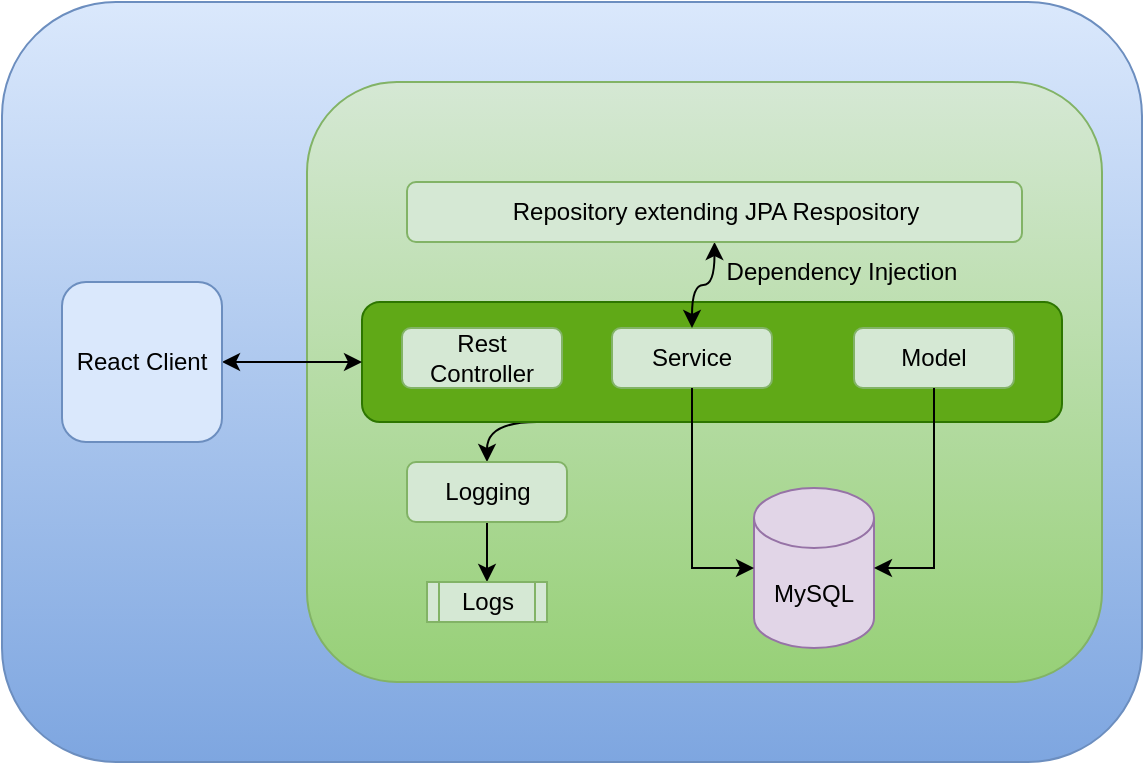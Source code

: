 <mxfile version="23.1.5" type="device">
  <diagram name="Page-1" id="iVJAWnyb312NNo4s5K0B">
    <mxGraphModel dx="780" dy="496" grid="1" gridSize="10" guides="1" tooltips="1" connect="1" arrows="1" fold="1" page="1" pageScale="1" pageWidth="850" pageHeight="1100" math="0" shadow="0">
      <root>
        <mxCell id="0" />
        <mxCell id="1" parent="0" />
        <mxCell id="swStZnMrDDaouDDrZGHB-21" value="" style="rounded=1;whiteSpace=wrap;html=1;fillColor=#dae8fc;gradientColor=#7ea6e0;strokeColor=#6c8ebf;" vertex="1" parent="1">
          <mxGeometry x="120" y="80" width="570" height="380" as="geometry" />
        </mxCell>
        <mxCell id="swStZnMrDDaouDDrZGHB-19" value="" style="rounded=1;whiteSpace=wrap;html=1;fillColor=#d5e8d4;strokeColor=#82b366;gradientColor=#97d077;" vertex="1" parent="1">
          <mxGeometry x="272.5" y="120" width="397.5" height="300" as="geometry" />
        </mxCell>
        <mxCell id="swStZnMrDDaouDDrZGHB-16" style="edgeStyle=orthogonalEdgeStyle;rounded=0;orthogonalLoop=1;jettySize=auto;html=1;entryX=0.5;entryY=0;entryDx=0;entryDy=0;exitX=0.25;exitY=1;exitDx=0;exitDy=0;curved=1;" edge="1" parent="1" source="swStZnMrDDaouDDrZGHB-13" target="swStZnMrDDaouDDrZGHB-12">
          <mxGeometry relative="1" as="geometry" />
        </mxCell>
        <mxCell id="swStZnMrDDaouDDrZGHB-13" value="" style="rounded=1;whiteSpace=wrap;html=1;fillColor=#60a917;fontColor=#ffffff;strokeColor=#2D7600;" vertex="1" parent="1">
          <mxGeometry x="300" y="230" width="350" height="60" as="geometry" />
        </mxCell>
        <mxCell id="swStZnMrDDaouDDrZGHB-20" style="edgeStyle=orthogonalEdgeStyle;rounded=0;orthogonalLoop=1;jettySize=auto;html=1;startArrow=classic;startFill=1;" edge="1" parent="1" source="swStZnMrDDaouDDrZGHB-1" target="swStZnMrDDaouDDrZGHB-13">
          <mxGeometry relative="1" as="geometry" />
        </mxCell>
        <mxCell id="swStZnMrDDaouDDrZGHB-1" value="React Client" style="rounded=1;whiteSpace=wrap;html=1;fillColor=#dae8fc;strokeColor=#6c8ebf;" vertex="1" parent="1">
          <mxGeometry x="150" y="220" width="80" height="80" as="geometry" />
        </mxCell>
        <mxCell id="swStZnMrDDaouDDrZGHB-2" value="Rest Controller" style="rounded=1;whiteSpace=wrap;html=1;fillColor=#d5e8d4;strokeColor=#82b366;" vertex="1" parent="1">
          <mxGeometry x="320" y="243" width="80" height="30" as="geometry" />
        </mxCell>
        <mxCell id="swStZnMrDDaouDDrZGHB-3" value="Service" style="rounded=1;whiteSpace=wrap;html=1;fillColor=#d5e8d4;strokeColor=#82b366;" vertex="1" parent="1">
          <mxGeometry x="425" y="243" width="80" height="30" as="geometry" />
        </mxCell>
        <mxCell id="swStZnMrDDaouDDrZGHB-4" value="Model" style="rounded=1;whiteSpace=wrap;html=1;fillColor=#d5e8d4;strokeColor=#82b366;" vertex="1" parent="1">
          <mxGeometry x="546" y="243" width="80" height="30" as="geometry" />
        </mxCell>
        <mxCell id="swStZnMrDDaouDDrZGHB-5" value="MySQL" style="shape=cylinder3;whiteSpace=wrap;html=1;boundedLbl=1;backgroundOutline=1;size=15;fillColor=#e1d5e7;strokeColor=#9673a6;" vertex="1" parent="1">
          <mxGeometry x="496" y="323" width="60" height="80" as="geometry" />
        </mxCell>
        <mxCell id="swStZnMrDDaouDDrZGHB-6" style="edgeStyle=orthogonalEdgeStyle;rounded=0;orthogonalLoop=1;jettySize=auto;html=1;entryX=1;entryY=0.5;entryDx=0;entryDy=0;entryPerimeter=0;" edge="1" parent="1" source="swStZnMrDDaouDDrZGHB-4" target="swStZnMrDDaouDDrZGHB-5">
          <mxGeometry relative="1" as="geometry" />
        </mxCell>
        <mxCell id="swStZnMrDDaouDDrZGHB-8" style="edgeStyle=orthogonalEdgeStyle;rounded=0;orthogonalLoop=1;jettySize=auto;html=1;entryX=0;entryY=0.5;entryDx=0;entryDy=0;entryPerimeter=0;" edge="1" parent="1" source="swStZnMrDDaouDDrZGHB-3" target="swStZnMrDDaouDDrZGHB-5">
          <mxGeometry relative="1" as="geometry" />
        </mxCell>
        <mxCell id="swStZnMrDDaouDDrZGHB-10" style="edgeStyle=orthogonalEdgeStyle;rounded=0;orthogonalLoop=1;jettySize=auto;html=1;entryX=0.5;entryY=0;entryDx=0;entryDy=0;curved=1;startArrow=classic;startFill=1;" edge="1" parent="1" source="swStZnMrDDaouDDrZGHB-9" target="swStZnMrDDaouDDrZGHB-3">
          <mxGeometry relative="1" as="geometry" />
        </mxCell>
        <mxCell id="swStZnMrDDaouDDrZGHB-9" value="Repository extending JPA Respository" style="rounded=1;whiteSpace=wrap;html=1;fillColor=#d5e8d4;strokeColor=#82b366;" vertex="1" parent="1">
          <mxGeometry x="322.5" y="170" width="307.5" height="30" as="geometry" />
        </mxCell>
        <mxCell id="swStZnMrDDaouDDrZGHB-11" value="Dependency Injection" style="text;html=1;align=center;verticalAlign=middle;whiteSpace=wrap;rounded=0;" vertex="1" parent="1">
          <mxGeometry x="480" y="200" width="120" height="30" as="geometry" />
        </mxCell>
        <mxCell id="swStZnMrDDaouDDrZGHB-18" style="edgeStyle=orthogonalEdgeStyle;rounded=0;orthogonalLoop=1;jettySize=auto;html=1;entryX=0.5;entryY=0;entryDx=0;entryDy=0;" edge="1" parent="1" source="swStZnMrDDaouDDrZGHB-12" target="swStZnMrDDaouDDrZGHB-15">
          <mxGeometry relative="1" as="geometry" />
        </mxCell>
        <mxCell id="swStZnMrDDaouDDrZGHB-12" value="Logging" style="rounded=1;whiteSpace=wrap;html=1;fillColor=#d5e8d4;strokeColor=#82b366;" vertex="1" parent="1">
          <mxGeometry x="322.5" y="310" width="80" height="30" as="geometry" />
        </mxCell>
        <mxCell id="swStZnMrDDaouDDrZGHB-15" value="Logs" style="shape=process;whiteSpace=wrap;html=1;backgroundOutline=1;fillColor=#d5e8d4;strokeColor=#82b366;" vertex="1" parent="1">
          <mxGeometry x="332.5" y="370" width="60" height="20" as="geometry" />
        </mxCell>
      </root>
    </mxGraphModel>
  </diagram>
</mxfile>
